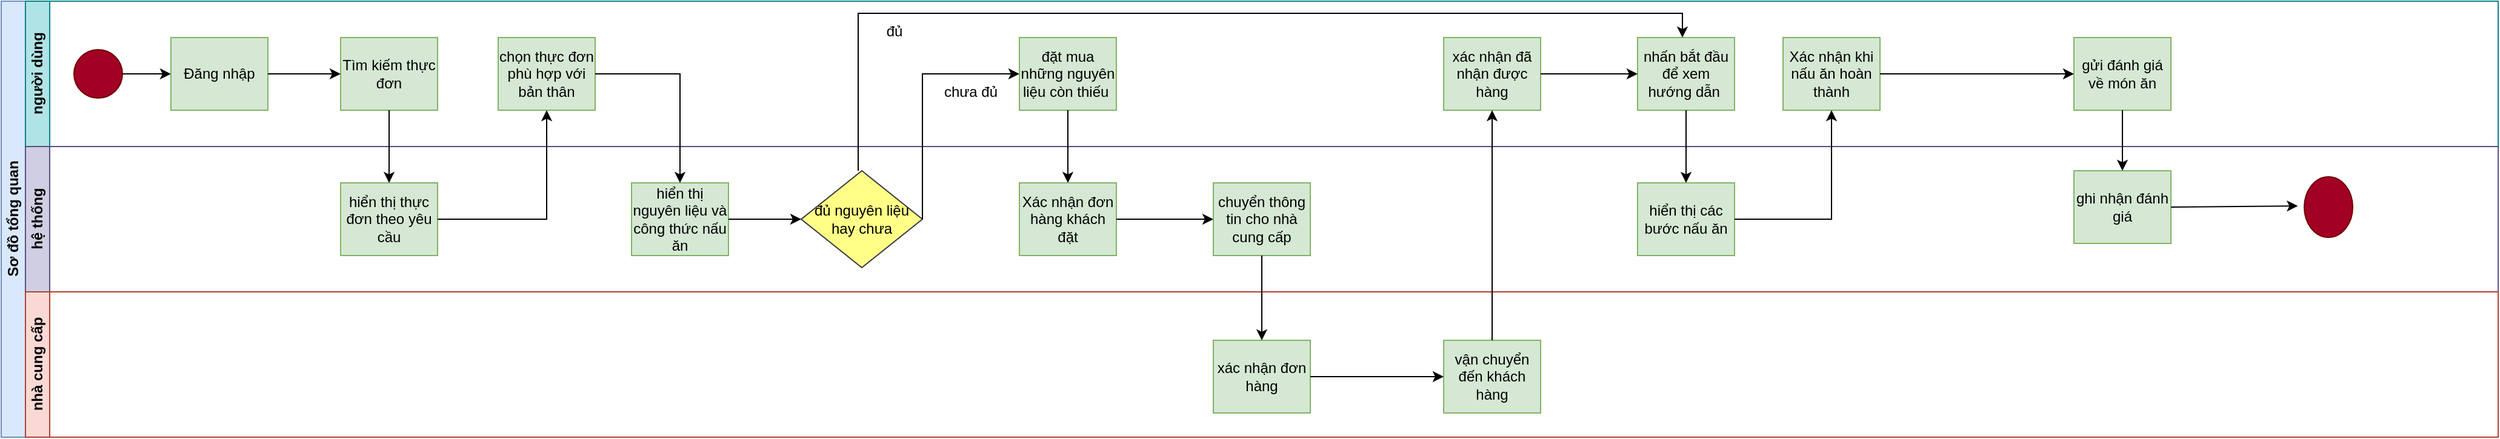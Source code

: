 <mxfile version="21.5.0" type="github">
  <diagram id="prtHgNgQTEPvFCAcTncT" name="Page-1">
    <mxGraphModel dx="4153" dy="1590" grid="1" gridSize="10" guides="1" tooltips="1" connect="1" arrows="1" fold="1" page="1" pageScale="1" pageWidth="827" pageHeight="1169" math="0" shadow="0">
      <root>
        <mxCell id="0" />
        <mxCell id="1" parent="0" />
        <mxCell id="dNxyNK7c78bLwvsdeMH5-19" value="Sơ đồ tổng quan" style="swimlane;html=1;childLayout=stackLayout;resizeParent=1;resizeParentMax=0;horizontal=0;startSize=20;horizontalStack=0;fillColor=#dae8fc;strokeColor=#6c8ebf;" parent="1" vertex="1">
          <mxGeometry x="120" y="120" width="2060" height="360" as="geometry">
            <mxRectangle x="120" y="120" width="40" height="130" as="alternateBounds" />
          </mxGeometry>
        </mxCell>
        <mxCell id="dNxyNK7c78bLwvsdeMH5-20" value="người dùng" style="swimlane;html=1;startSize=20;horizontal=0;fillColor=#b0e3e6;strokeColor=#0e8088;" parent="dNxyNK7c78bLwvsdeMH5-19" vertex="1">
          <mxGeometry x="20" width="2040" height="120" as="geometry">
            <mxRectangle x="20" width="2040" height="30" as="alternateBounds" />
          </mxGeometry>
        </mxCell>
        <mxCell id="dNxyNK7c78bLwvsdeMH5-25" value="" style="edgeStyle=orthogonalEdgeStyle;rounded=0;orthogonalLoop=1;jettySize=auto;html=1;" parent="dNxyNK7c78bLwvsdeMH5-20" source="dNxyNK7c78bLwvsdeMH5-23" target="dNxyNK7c78bLwvsdeMH5-24" edge="1">
          <mxGeometry relative="1" as="geometry" />
        </mxCell>
        <mxCell id="dNxyNK7c78bLwvsdeMH5-23" value="" style="ellipse;whiteSpace=wrap;html=1;fillColor=#a20025;strokeColor=#6F0000;fontColor=#ffffff;" parent="dNxyNK7c78bLwvsdeMH5-20" vertex="1">
          <mxGeometry x="40" y="40" width="40" height="40" as="geometry" />
        </mxCell>
        <mxCell id="dNxyNK7c78bLwvsdeMH5-24" value="Đăng nhập" style="rounded=0;whiteSpace=wrap;html=1;fontFamily=Helvetica;fontSize=12;align=center;fillColor=#d5e8d4;strokeColor=#82b366;" parent="dNxyNK7c78bLwvsdeMH5-20" vertex="1">
          <mxGeometry x="120" y="30" width="80" height="60" as="geometry" />
        </mxCell>
        <mxCell id="dNxyNK7c78bLwvsdeMH5-30" value="Xác nhận khi nấu ăn hoàn thành" style="rounded=0;whiteSpace=wrap;html=1;fontFamily=Helvetica;fontSize=12;align=center;fillColor=#d5e8d4;strokeColor=#82b366;" parent="dNxyNK7c78bLwvsdeMH5-20" vertex="1">
          <mxGeometry x="1450" y="30" width="80" height="60" as="geometry" />
        </mxCell>
        <mxCell id="eexW3mCXSZyr1Otcx10_-3" value="Tìm kiếm thực đơn" style="rounded=0;whiteSpace=wrap;html=1;fontFamily=Helvetica;fontSize=12;align=center;fillColor=#d5e8d4;strokeColor=#82b366;" vertex="1" parent="dNxyNK7c78bLwvsdeMH5-20">
          <mxGeometry x="260" y="30" width="80" height="60" as="geometry" />
        </mxCell>
        <mxCell id="eexW3mCXSZyr1Otcx10_-8" value="" style="endArrow=classic;html=1;rounded=0;entryX=0;entryY=0.5;entryDx=0;entryDy=0;" edge="1" parent="dNxyNK7c78bLwvsdeMH5-20" source="dNxyNK7c78bLwvsdeMH5-24" target="eexW3mCXSZyr1Otcx10_-3">
          <mxGeometry width="50" height="50" relative="1" as="geometry">
            <mxPoint x="220" y="100" as="sourcePoint" />
            <mxPoint x="270" y="50" as="targetPoint" />
          </mxGeometry>
        </mxCell>
        <mxCell id="eexW3mCXSZyr1Otcx10_-12" value="chọn thực đơn phù hợp với bản thân" style="rounded=0;whiteSpace=wrap;html=1;fontFamily=Helvetica;fontSize=12;align=center;fillColor=#d5e8d4;strokeColor=#82b366;" vertex="1" parent="dNxyNK7c78bLwvsdeMH5-20">
          <mxGeometry x="390" y="30" width="80" height="60" as="geometry" />
        </mxCell>
        <mxCell id="eexW3mCXSZyr1Otcx10_-15" value="đặt mua những nguyên liệu còn thiếu&amp;nbsp;" style="rounded=0;whiteSpace=wrap;html=1;fontFamily=Helvetica;fontSize=12;align=center;fillColor=#d5e8d4;strokeColor=#82b366;" vertex="1" parent="dNxyNK7c78bLwvsdeMH5-20">
          <mxGeometry x="820" y="30" width="80" height="60" as="geometry" />
        </mxCell>
        <mxCell id="eexW3mCXSZyr1Otcx10_-23" value="xác nhận đã nhận được hàng" style="rounded=0;whiteSpace=wrap;html=1;fontFamily=Helvetica;fontSize=12;align=center;fillColor=#d5e8d4;strokeColor=#82b366;" vertex="1" parent="dNxyNK7c78bLwvsdeMH5-20">
          <mxGeometry x="1170" y="30" width="80" height="60" as="geometry" />
        </mxCell>
        <mxCell id="eexW3mCXSZyr1Otcx10_-27" value="nhấn bắt đầu để xem hướng dẫn&amp;nbsp;" style="rounded=0;whiteSpace=wrap;html=1;fontFamily=Helvetica;fontSize=12;align=center;fillColor=#d5e8d4;strokeColor=#82b366;" vertex="1" parent="dNxyNK7c78bLwvsdeMH5-20">
          <mxGeometry x="1330" y="30" width="80" height="60" as="geometry" />
        </mxCell>
        <mxCell id="eexW3mCXSZyr1Otcx10_-28" value="" style="endArrow=classic;html=1;rounded=0;exitX=1;exitY=0.5;exitDx=0;exitDy=0;entryX=0;entryY=0.5;entryDx=0;entryDy=0;" edge="1" parent="dNxyNK7c78bLwvsdeMH5-20" source="eexW3mCXSZyr1Otcx10_-23" target="eexW3mCXSZyr1Otcx10_-27">
          <mxGeometry width="50" height="50" relative="1" as="geometry">
            <mxPoint x="1030" y="80" as="sourcePoint" />
            <mxPoint x="1080" y="30" as="targetPoint" />
          </mxGeometry>
        </mxCell>
        <mxCell id="eexW3mCXSZyr1Otcx10_-34" value="gửi đánh giá về món ăn" style="rounded=0;whiteSpace=wrap;html=1;fontFamily=Helvetica;fontSize=12;align=center;fillColor=#d5e8d4;strokeColor=#82b366;" vertex="1" parent="dNxyNK7c78bLwvsdeMH5-20">
          <mxGeometry x="1690" y="30" width="80" height="60" as="geometry" />
        </mxCell>
        <mxCell id="eexW3mCXSZyr1Otcx10_-35" value="" style="endArrow=classic;html=1;rounded=0;exitX=1;exitY=0.5;exitDx=0;exitDy=0;entryX=0;entryY=0.5;entryDx=0;entryDy=0;" edge="1" parent="dNxyNK7c78bLwvsdeMH5-20" source="dNxyNK7c78bLwvsdeMH5-30" target="eexW3mCXSZyr1Otcx10_-34">
          <mxGeometry width="50" height="50" relative="1" as="geometry">
            <mxPoint x="1300" y="100" as="sourcePoint" />
            <mxPoint x="1350" y="50" as="targetPoint" />
          </mxGeometry>
        </mxCell>
        <mxCell id="eexW3mCXSZyr1Otcx10_-45" value="chưa đủ" style="text;html=1;strokeColor=none;fillColor=none;align=center;verticalAlign=middle;whiteSpace=wrap;rounded=0;" vertex="1" parent="dNxyNK7c78bLwvsdeMH5-20">
          <mxGeometry x="750" y="60" width="60" height="30" as="geometry" />
        </mxCell>
        <mxCell id="eexW3mCXSZyr1Otcx10_-46" value="đủ" style="text;html=1;strokeColor=none;fillColor=none;align=center;verticalAlign=middle;whiteSpace=wrap;rounded=0;" vertex="1" parent="dNxyNK7c78bLwvsdeMH5-20">
          <mxGeometry x="687" y="10" width="60" height="30" as="geometry" />
        </mxCell>
        <mxCell id="dNxyNK7c78bLwvsdeMH5-21" value="hệ thống" style="swimlane;html=1;startSize=20;horizontal=0;fillColor=#d0cee2;strokeColor=#56517e;" parent="dNxyNK7c78bLwvsdeMH5-19" vertex="1">
          <mxGeometry x="20" y="120" width="2040" height="120" as="geometry">
            <mxRectangle x="20" y="120" width="2040" height="30" as="alternateBounds" />
          </mxGeometry>
        </mxCell>
        <mxCell id="eexW3mCXSZyr1Otcx10_-9" value="hiển thị thực đơn theo yêu cầu" style="rounded=0;whiteSpace=wrap;html=1;fontFamily=Helvetica;fontSize=12;align=center;fillColor=#d5e8d4;strokeColor=#82b366;" vertex="1" parent="dNxyNK7c78bLwvsdeMH5-21">
          <mxGeometry x="260" y="30" width="80" height="60" as="geometry" />
        </mxCell>
        <mxCell id="eexW3mCXSZyr1Otcx10_-11" value="" style="endArrow=classic;html=1;rounded=0;exitX=1;exitY=0.5;exitDx=0;exitDy=0;entryX=0.5;entryY=1;entryDx=0;entryDy=0;" edge="1" parent="dNxyNK7c78bLwvsdeMH5-21" source="eexW3mCXSZyr1Otcx10_-9" target="eexW3mCXSZyr1Otcx10_-12">
          <mxGeometry width="50" height="50" relative="1" as="geometry">
            <mxPoint x="370" y="70" as="sourcePoint" />
            <mxPoint x="430" y="40" as="targetPoint" />
            <Array as="points">
              <mxPoint x="430" y="60" />
            </Array>
          </mxGeometry>
        </mxCell>
        <mxCell id="eexW3mCXSZyr1Otcx10_-13" value="hiển thị nguyên liệu và công thức nấu ăn" style="rounded=0;whiteSpace=wrap;html=1;fontFamily=Helvetica;fontSize=12;align=center;fillColor=#d5e8d4;strokeColor=#82b366;" vertex="1" parent="dNxyNK7c78bLwvsdeMH5-21">
          <mxGeometry x="500" y="30" width="80" height="60" as="geometry" />
        </mxCell>
        <mxCell id="eexW3mCXSZyr1Otcx10_-17" value="Xác nhận đơn hàng khách đặt" style="rounded=0;whiteSpace=wrap;html=1;fontFamily=Helvetica;fontSize=12;align=center;fillColor=#d5e8d4;strokeColor=#82b366;" vertex="1" parent="dNxyNK7c78bLwvsdeMH5-21">
          <mxGeometry x="820" y="30" width="80" height="60" as="geometry" />
        </mxCell>
        <mxCell id="dNxyNK7c78bLwvsdeMH5-34" value="chuyển thông tin cho nhà cung cấp" style="rounded=0;whiteSpace=wrap;html=1;fontFamily=Helvetica;fontSize=12;align=center;fillColor=#d5e8d4;strokeColor=#82b366;" parent="dNxyNK7c78bLwvsdeMH5-21" vertex="1">
          <mxGeometry x="980" y="30" width="80" height="60" as="geometry" />
        </mxCell>
        <mxCell id="eexW3mCXSZyr1Otcx10_-21" value="" style="endArrow=classic;html=1;rounded=0;exitX=1;exitY=0.5;exitDx=0;exitDy=0;entryX=0;entryY=0.5;entryDx=0;entryDy=0;" edge="1" parent="dNxyNK7c78bLwvsdeMH5-21" source="eexW3mCXSZyr1Otcx10_-17" target="dNxyNK7c78bLwvsdeMH5-34">
          <mxGeometry width="50" height="50" relative="1" as="geometry">
            <mxPoint x="760" y="80" as="sourcePoint" />
            <mxPoint x="810" y="30" as="targetPoint" />
          </mxGeometry>
        </mxCell>
        <mxCell id="eexW3mCXSZyr1Otcx10_-29" value="hiển thị các bước nấu ăn" style="rounded=0;whiteSpace=wrap;html=1;fontFamily=Helvetica;fontSize=12;align=center;fillColor=#d5e8d4;strokeColor=#82b366;" vertex="1" parent="dNxyNK7c78bLwvsdeMH5-21">
          <mxGeometry x="1330" y="30" width="80" height="60" as="geometry" />
        </mxCell>
        <mxCell id="eexW3mCXSZyr1Otcx10_-36" value="ghi nhận đánh giá" style="rounded=0;whiteSpace=wrap;html=1;fontFamily=Helvetica;fontSize=12;align=center;fillColor=#d5e8d4;strokeColor=#82b366;" vertex="1" parent="dNxyNK7c78bLwvsdeMH5-21">
          <mxGeometry x="1690" y="20" width="80" height="60" as="geometry" />
        </mxCell>
        <mxCell id="dNxyNK7c78bLwvsdeMH5-32" value="" style="ellipse;whiteSpace=wrap;html=1;fillColor=#a20025;fontColor=#ffffff;strokeColor=#6F0000;" parent="dNxyNK7c78bLwvsdeMH5-21" vertex="1">
          <mxGeometry x="1880" y="25" width="40" height="50" as="geometry" />
        </mxCell>
        <mxCell id="eexW3mCXSZyr1Otcx10_-38" value="" style="endArrow=classic;html=1;rounded=0;exitX=1;exitY=0.5;exitDx=0;exitDy=0;entryX=-0.133;entryY=0.481;entryDx=0;entryDy=0;entryPerimeter=0;" edge="1" parent="dNxyNK7c78bLwvsdeMH5-21" source="eexW3mCXSZyr1Otcx10_-36" target="dNxyNK7c78bLwvsdeMH5-32">
          <mxGeometry width="50" height="50" relative="1" as="geometry">
            <mxPoint x="1450" y="80" as="sourcePoint" />
            <mxPoint x="1500" y="30" as="targetPoint" />
          </mxGeometry>
        </mxCell>
        <mxCell id="eexW3mCXSZyr1Otcx10_-41" value="đủ nguyên liệu hay chưa" style="rhombus;whiteSpace=wrap;html=1;fillColor=#ffff88;strokeColor=#36393d;" vertex="1" parent="dNxyNK7c78bLwvsdeMH5-21">
          <mxGeometry x="640" y="20" width="100" height="80" as="geometry" />
        </mxCell>
        <mxCell id="eexW3mCXSZyr1Otcx10_-42" value="" style="endArrow=classic;html=1;rounded=0;exitX=1;exitY=0.5;exitDx=0;exitDy=0;entryX=0;entryY=0.5;entryDx=0;entryDy=0;" edge="1" parent="dNxyNK7c78bLwvsdeMH5-21" source="eexW3mCXSZyr1Otcx10_-13" target="eexW3mCXSZyr1Otcx10_-41">
          <mxGeometry width="50" height="50" relative="1" as="geometry">
            <mxPoint x="600" y="90" as="sourcePoint" />
            <mxPoint x="650" y="40" as="targetPoint" />
          </mxGeometry>
        </mxCell>
        <mxCell id="eexW3mCXSZyr1Otcx10_-44" value="" style="endArrow=classic;html=1;rounded=0;exitX=0.5;exitY=0;exitDx=0;exitDy=0;entryX=0.5;entryY=0;entryDx=0;entryDy=0;" edge="1" parent="dNxyNK7c78bLwvsdeMH5-21">
          <mxGeometry width="50" height="50" relative="1" as="geometry">
            <mxPoint x="687" y="20" as="sourcePoint" />
            <mxPoint x="1367" y="-90" as="targetPoint" />
            <Array as="points">
              <mxPoint x="687" y="-110" />
              <mxPoint x="1367" y="-110" />
            </Array>
          </mxGeometry>
        </mxCell>
        <mxCell id="dNxyNK7c78bLwvsdeMH5-22" value="nhà cung cấp" style="swimlane;html=1;startSize=20;horizontal=0;fillColor=#fad9d5;strokeColor=#ae4132;" parent="dNxyNK7c78bLwvsdeMH5-19" vertex="1">
          <mxGeometry x="20" y="240" width="2040" height="120" as="geometry">
            <mxRectangle x="20" y="240" width="2040" height="30" as="alternateBounds" />
          </mxGeometry>
        </mxCell>
        <mxCell id="eexW3mCXSZyr1Otcx10_-20" value="xác nhận đơn hàng" style="rounded=0;whiteSpace=wrap;html=1;fontFamily=Helvetica;fontSize=12;align=center;fillColor=#d5e8d4;strokeColor=#82b366;" vertex="1" parent="dNxyNK7c78bLwvsdeMH5-22">
          <mxGeometry x="980" y="40" width="80" height="60" as="geometry" />
        </mxCell>
        <mxCell id="eexW3mCXSZyr1Otcx10_-24" value="vận chuyển đến khách hàng" style="rounded=0;whiteSpace=wrap;html=1;fontFamily=Helvetica;fontSize=12;align=center;fillColor=#d5e8d4;strokeColor=#82b366;" vertex="1" parent="dNxyNK7c78bLwvsdeMH5-22">
          <mxGeometry x="1170" y="40" width="80" height="60" as="geometry" />
        </mxCell>
        <mxCell id="eexW3mCXSZyr1Otcx10_-25" value="" style="endArrow=classic;html=1;rounded=0;exitX=1;exitY=0.5;exitDx=0;exitDy=0;entryX=0;entryY=0.5;entryDx=0;entryDy=0;" edge="1" parent="dNxyNK7c78bLwvsdeMH5-22" source="eexW3mCXSZyr1Otcx10_-20" target="eexW3mCXSZyr1Otcx10_-24">
          <mxGeometry width="50" height="50" relative="1" as="geometry">
            <mxPoint x="890" y="80" as="sourcePoint" />
            <mxPoint x="940" y="30" as="targetPoint" />
          </mxGeometry>
        </mxCell>
        <mxCell id="eexW3mCXSZyr1Otcx10_-10" value="" style="endArrow=classic;html=1;rounded=0;exitX=0.5;exitY=1;exitDx=0;exitDy=0;entryX=0.5;entryY=0;entryDx=0;entryDy=0;" edge="1" parent="dNxyNK7c78bLwvsdeMH5-19" source="eexW3mCXSZyr1Otcx10_-3" target="eexW3mCXSZyr1Otcx10_-9">
          <mxGeometry width="50" height="50" relative="1" as="geometry">
            <mxPoint x="280" y="150" as="sourcePoint" />
            <mxPoint x="330" y="100" as="targetPoint" />
            <Array as="points" />
          </mxGeometry>
        </mxCell>
        <mxCell id="eexW3mCXSZyr1Otcx10_-14" value="" style="endArrow=classic;html=1;rounded=0;exitX=1;exitY=0.5;exitDx=0;exitDy=0;entryX=0.5;entryY=0;entryDx=0;entryDy=0;" edge="1" parent="dNxyNK7c78bLwvsdeMH5-19" source="eexW3mCXSZyr1Otcx10_-12" target="eexW3mCXSZyr1Otcx10_-13">
          <mxGeometry width="50" height="50" relative="1" as="geometry">
            <mxPoint x="510" y="90" as="sourcePoint" />
            <mxPoint x="560" y="40" as="targetPoint" />
            <Array as="points">
              <mxPoint x="560" y="60" />
            </Array>
          </mxGeometry>
        </mxCell>
        <mxCell id="eexW3mCXSZyr1Otcx10_-22" value="" style="endArrow=classic;html=1;rounded=0;exitX=0.5;exitY=1;exitDx=0;exitDy=0;entryX=0.5;entryY=0;entryDx=0;entryDy=0;" edge="1" parent="dNxyNK7c78bLwvsdeMH5-19" source="dNxyNK7c78bLwvsdeMH5-34" target="eexW3mCXSZyr1Otcx10_-20">
          <mxGeometry width="50" height="50" relative="1" as="geometry">
            <mxPoint x="850" y="270" as="sourcePoint" />
            <mxPoint x="900" y="220" as="targetPoint" />
            <Array as="points" />
          </mxGeometry>
        </mxCell>
        <mxCell id="eexW3mCXSZyr1Otcx10_-26" value="" style="endArrow=classic;html=1;rounded=0;exitX=0.5;exitY=0;exitDx=0;exitDy=0;entryX=0.5;entryY=1;entryDx=0;entryDy=0;" edge="1" parent="dNxyNK7c78bLwvsdeMH5-19" source="eexW3mCXSZyr1Otcx10_-24" target="eexW3mCXSZyr1Otcx10_-23">
          <mxGeometry width="50" height="50" relative="1" as="geometry">
            <mxPoint x="970" y="200" as="sourcePoint" />
            <mxPoint x="1020" y="150" as="targetPoint" />
          </mxGeometry>
        </mxCell>
        <mxCell id="eexW3mCXSZyr1Otcx10_-32" value="" style="endArrow=classic;html=1;rounded=0;exitX=1;exitY=0.5;exitDx=0;exitDy=0;entryX=0.5;entryY=1;entryDx=0;entryDy=0;" edge="1" parent="dNxyNK7c78bLwvsdeMH5-19" source="eexW3mCXSZyr1Otcx10_-29" target="dNxyNK7c78bLwvsdeMH5-30">
          <mxGeometry width="50" height="50" relative="1" as="geometry">
            <mxPoint x="1210" y="200" as="sourcePoint" />
            <mxPoint x="1260" y="150" as="targetPoint" />
            <Array as="points">
              <mxPoint x="1510" y="180" />
            </Array>
          </mxGeometry>
        </mxCell>
        <mxCell id="eexW3mCXSZyr1Otcx10_-37" value="" style="endArrow=classic;html=1;rounded=0;exitX=0.5;exitY=1;exitDx=0;exitDy=0;entryX=0.5;entryY=0;entryDx=0;entryDy=0;" edge="1" parent="dNxyNK7c78bLwvsdeMH5-19" source="eexW3mCXSZyr1Otcx10_-34" target="eexW3mCXSZyr1Otcx10_-36">
          <mxGeometry width="50" height="50" relative="1" as="geometry">
            <mxPoint x="1380" y="150" as="sourcePoint" />
            <mxPoint x="1430" y="100" as="targetPoint" />
          </mxGeometry>
        </mxCell>
        <mxCell id="eexW3mCXSZyr1Otcx10_-39" value="" style="endArrow=classic;html=1;rounded=0;exitX=0.5;exitY=1;exitDx=0;exitDy=0;entryX=0.5;entryY=0;entryDx=0;entryDy=0;" edge="1" parent="dNxyNK7c78bLwvsdeMH5-19" source="eexW3mCXSZyr1Otcx10_-27" target="eexW3mCXSZyr1Otcx10_-29">
          <mxGeometry width="50" height="50" relative="1" as="geometry">
            <mxPoint x="1340" y="150" as="sourcePoint" />
            <mxPoint x="1390" y="100" as="targetPoint" />
          </mxGeometry>
        </mxCell>
        <mxCell id="eexW3mCXSZyr1Otcx10_-40" value="" style="endArrow=classic;html=1;rounded=0;exitX=0.5;exitY=1;exitDx=0;exitDy=0;entryX=0.5;entryY=0;entryDx=0;entryDy=0;" edge="1" parent="dNxyNK7c78bLwvsdeMH5-19" source="eexW3mCXSZyr1Otcx10_-15" target="eexW3mCXSZyr1Otcx10_-17">
          <mxGeometry width="50" height="50" relative="1" as="geometry">
            <mxPoint x="730" y="100" as="sourcePoint" />
            <mxPoint x="780" y="50" as="targetPoint" />
          </mxGeometry>
        </mxCell>
        <mxCell id="eexW3mCXSZyr1Otcx10_-43" value="" style="endArrow=classic;html=1;rounded=0;exitX=1;exitY=0.5;exitDx=0;exitDy=0;entryX=0;entryY=0.5;entryDx=0;entryDy=0;" edge="1" parent="dNxyNK7c78bLwvsdeMH5-19" source="eexW3mCXSZyr1Otcx10_-41" target="eexW3mCXSZyr1Otcx10_-15">
          <mxGeometry width="50" height="50" relative="1" as="geometry">
            <mxPoint x="750" y="110" as="sourcePoint" />
            <mxPoint x="800" y="60" as="targetPoint" />
            <Array as="points">
              <mxPoint x="760" y="60" />
            </Array>
          </mxGeometry>
        </mxCell>
      </root>
    </mxGraphModel>
  </diagram>
</mxfile>
